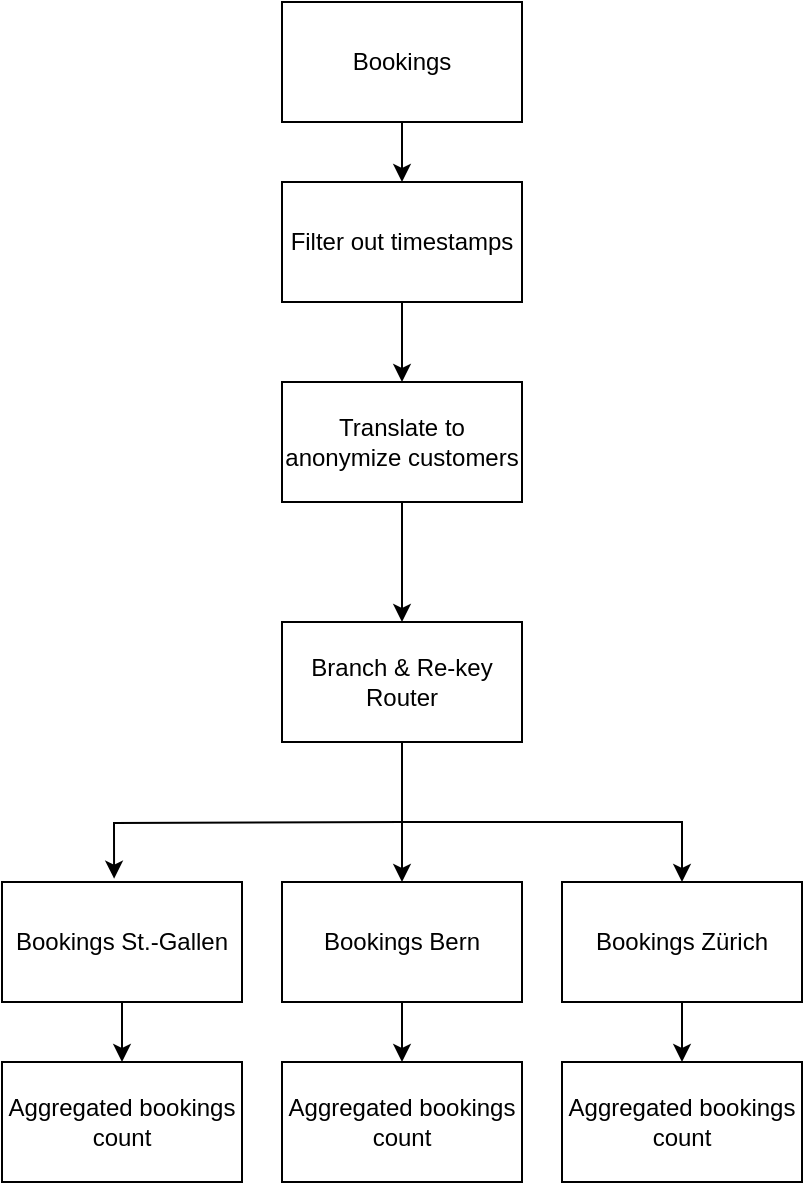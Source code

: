 <mxfile scale="1" border="0" version="24.4.6" type="device">
  <diagram name="Seite-1" id="xITzAWoCHMejRdA5lkqf">
    <mxGraphModel dx="1014" dy="647" grid="1" gridSize="10" guides="1" tooltips="1" connect="1" arrows="1" fold="1" page="1" pageScale="1" pageWidth="827" pageHeight="1169" math="0" shadow="0">
      <root>
        <mxCell id="0" />
        <mxCell id="1" parent="0" />
        <mxCell id="TeYwSJDQJ6puLv1XYmJL-1" value="&lt;div&gt;Bookings&lt;/div&gt;" style="rounded=0;whiteSpace=wrap;html=1;" parent="1" vertex="1">
          <mxGeometry x="340" y="50" width="120" height="60" as="geometry" />
        </mxCell>
        <mxCell id="TeYwSJDQJ6puLv1XYmJL-2" value="" style="endArrow=classic;html=1;rounded=0;exitX=0.5;exitY=1;exitDx=0;exitDy=0;" parent="1" source="TeYwSJDQJ6puLv1XYmJL-1" target="TeYwSJDQJ6puLv1XYmJL-3" edge="1">
          <mxGeometry width="50" height="50" relative="1" as="geometry">
            <mxPoint x="390" y="390" as="sourcePoint" />
            <mxPoint x="400" y="160" as="targetPoint" />
          </mxGeometry>
        </mxCell>
        <mxCell id="TeYwSJDQJ6puLv1XYmJL-3" value="Filter out timestamps" style="rounded=0;whiteSpace=wrap;html=1;" parent="1" vertex="1">
          <mxGeometry x="340" y="140" width="120" height="60" as="geometry" />
        </mxCell>
        <mxCell id="TeYwSJDQJ6puLv1XYmJL-4" value="Translate to anonymize customers" style="rounded=0;whiteSpace=wrap;html=1;" parent="1" vertex="1">
          <mxGeometry x="340" y="240" width="120" height="60" as="geometry" />
        </mxCell>
        <mxCell id="TeYwSJDQJ6puLv1XYmJL-5" value="" style="endArrow=classic;html=1;rounded=0;exitX=0.5;exitY=1;exitDx=0;exitDy=0;entryX=0.5;entryY=0;entryDx=0;entryDy=0;" parent="1" source="TeYwSJDQJ6puLv1XYmJL-3" target="TeYwSJDQJ6puLv1XYmJL-4" edge="1">
          <mxGeometry width="50" height="50" relative="1" as="geometry">
            <mxPoint x="390" y="390" as="sourcePoint" />
            <mxPoint x="440" y="340" as="targetPoint" />
          </mxGeometry>
        </mxCell>
        <mxCell id="TeYwSJDQJ6puLv1XYmJL-6" value="" style="endArrow=classic;html=1;rounded=0;" parent="1" source="TeYwSJDQJ6puLv1XYmJL-4" edge="1">
          <mxGeometry width="50" height="50" relative="1" as="geometry">
            <mxPoint x="400" y="350" as="sourcePoint" />
            <mxPoint x="400" y="360" as="targetPoint" />
          </mxGeometry>
        </mxCell>
        <mxCell id="TeYwSJDQJ6puLv1XYmJL-7" value="" style="endArrow=classic;html=1;rounded=0;edgeStyle=orthogonalEdgeStyle;" parent="1" target="TeYwSJDQJ6puLv1XYmJL-8" edge="1">
          <mxGeometry width="50" height="50" relative="1" as="geometry">
            <mxPoint x="400" y="460" as="sourcePoint" />
            <mxPoint x="470" y="490" as="targetPoint" />
            <Array as="points">
              <mxPoint x="450" y="460" />
              <mxPoint x="450" y="460" />
            </Array>
          </mxGeometry>
        </mxCell>
        <mxCell id="TeYwSJDQJ6puLv1XYmJL-8" value="Bookings Zürich" style="rounded=0;whiteSpace=wrap;html=1;" parent="1" vertex="1">
          <mxGeometry x="480" y="490" width="120" height="60" as="geometry" />
        </mxCell>
        <mxCell id="TeYwSJDQJ6puLv1XYmJL-9" value="Bookings Bern" style="rounded=0;whiteSpace=wrap;html=1;" parent="1" vertex="1">
          <mxGeometry x="340" y="490" width="120" height="60" as="geometry" />
        </mxCell>
        <mxCell id="TeYwSJDQJ6puLv1XYmJL-10" value="Bookings St.-Gallen" style="rounded=0;whiteSpace=wrap;html=1;" parent="1" vertex="1">
          <mxGeometry x="200" y="490" width="120" height="60" as="geometry" />
        </mxCell>
        <mxCell id="TeYwSJDQJ6puLv1XYmJL-11" value="" style="endArrow=classic;html=1;rounded=0;entryX=0.467;entryY=-0.028;entryDx=0;entryDy=0;entryPerimeter=0;edgeStyle=orthogonalEdgeStyle;" parent="1" target="TeYwSJDQJ6puLv1XYmJL-10" edge="1">
          <mxGeometry width="50" height="50" relative="1" as="geometry">
            <mxPoint x="400" y="460" as="sourcePoint" />
            <mxPoint x="430" y="460" as="targetPoint" />
          </mxGeometry>
        </mxCell>
        <mxCell id="TeYwSJDQJ6puLv1XYmJL-12" value="Aggregated bookings count" style="rounded=0;whiteSpace=wrap;html=1;" parent="1" vertex="1">
          <mxGeometry x="200" y="580" width="120" height="60" as="geometry" />
        </mxCell>
        <mxCell id="TeYwSJDQJ6puLv1XYmJL-13" value="Aggregated bookings count" style="rounded=0;whiteSpace=wrap;html=1;" parent="1" vertex="1">
          <mxGeometry x="340" y="580" width="120" height="60" as="geometry" />
        </mxCell>
        <mxCell id="TeYwSJDQJ6puLv1XYmJL-14" value="Aggregated bookings count" style="rounded=0;whiteSpace=wrap;html=1;" parent="1" vertex="1">
          <mxGeometry x="480" y="580" width="120" height="60" as="geometry" />
        </mxCell>
        <mxCell id="TeYwSJDQJ6puLv1XYmJL-15" value="" style="endArrow=classic;html=1;rounded=0;exitX=0.5;exitY=1;exitDx=0;exitDy=0;" parent="1" source="TeYwSJDQJ6puLv1XYmJL-10" target="TeYwSJDQJ6puLv1XYmJL-12" edge="1">
          <mxGeometry width="50" height="50" relative="1" as="geometry">
            <mxPoint x="410" y="440" as="sourcePoint" />
            <mxPoint x="460" y="390" as="targetPoint" />
          </mxGeometry>
        </mxCell>
        <mxCell id="TeYwSJDQJ6puLv1XYmJL-16" value="" style="endArrow=classic;html=1;rounded=0;exitX=0.5;exitY=1;exitDx=0;exitDy=0;entryX=0.5;entryY=0;entryDx=0;entryDy=0;" parent="1" source="TeYwSJDQJ6puLv1XYmJL-9" target="TeYwSJDQJ6puLv1XYmJL-13" edge="1">
          <mxGeometry width="50" height="50" relative="1" as="geometry">
            <mxPoint x="410" y="440" as="sourcePoint" />
            <mxPoint x="460" y="390" as="targetPoint" />
          </mxGeometry>
        </mxCell>
        <mxCell id="TeYwSJDQJ6puLv1XYmJL-17" value="" style="endArrow=classic;html=1;rounded=0;exitX=0.5;exitY=1;exitDx=0;exitDy=0;" parent="1" source="TeYwSJDQJ6puLv1XYmJL-8" target="TeYwSJDQJ6puLv1XYmJL-14" edge="1">
          <mxGeometry width="50" height="50" relative="1" as="geometry">
            <mxPoint x="410" y="440" as="sourcePoint" />
            <mxPoint x="460" y="390" as="targetPoint" />
          </mxGeometry>
        </mxCell>
        <mxCell id="kRQoYYCjFaxFHK_sjPSH-1" value="Branch &amp;amp; Re-key Router" style="rounded=0;whiteSpace=wrap;html=1;" vertex="1" parent="1">
          <mxGeometry x="340" y="360" width="120" height="60" as="geometry" />
        </mxCell>
        <mxCell id="kRQoYYCjFaxFHK_sjPSH-3" value="" style="endArrow=classic;html=1;rounded=0;entryX=0.5;entryY=0;entryDx=0;entryDy=0;exitX=0.5;exitY=1;exitDx=0;exitDy=0;" edge="1" parent="1" source="kRQoYYCjFaxFHK_sjPSH-1" target="TeYwSJDQJ6puLv1XYmJL-9">
          <mxGeometry width="50" height="50" relative="1" as="geometry">
            <mxPoint x="320" y="460" as="sourcePoint" />
            <mxPoint x="370" y="410" as="targetPoint" />
          </mxGeometry>
        </mxCell>
      </root>
    </mxGraphModel>
  </diagram>
</mxfile>

